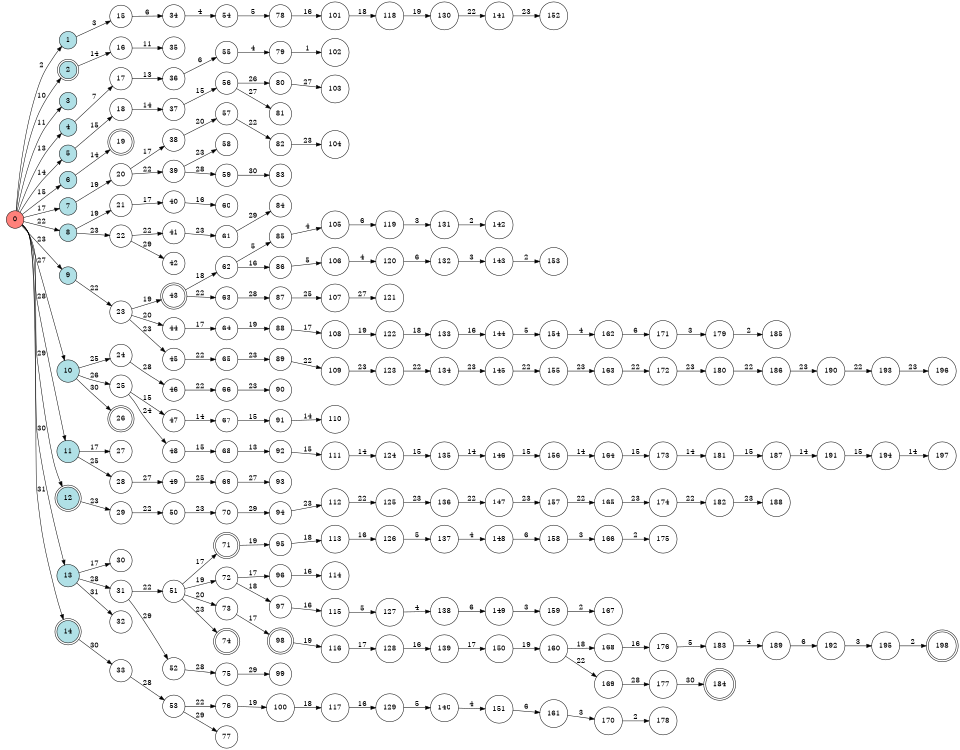 digraph APTA {
__start0 [label="" shape="none"];

rankdir=LR;
size="8,5";

s0 [style="filled", color="black", fillcolor="#ff817b" shape="circle", label="0"];
s1 [style="filled", color="black", fillcolor="powderblue" shape="circle", label="1"];
s2 [style="rounded,filled", color="black", fillcolor="powderblue" shape="doublecircle", label="2"];
s3 [style="filled", color="black", fillcolor="powderblue" shape="circle", label="3"];
s4 [style="filled", color="black", fillcolor="powderblue" shape="circle", label="4"];
s5 [style="filled", color="black", fillcolor="powderblue" shape="circle", label="5"];
s6 [style="filled", color="black", fillcolor="powderblue" shape="circle", label="6"];
s7 [style="filled", color="black", fillcolor="powderblue" shape="circle", label="7"];
s8 [style="filled", color="black", fillcolor="powderblue" shape="circle", label="8"];
s9 [style="filled", color="black", fillcolor="powderblue" shape="circle", label="9"];
s10 [style="filled", color="black", fillcolor="powderblue" shape="circle", label="10"];
s11 [style="filled", color="black", fillcolor="powderblue" shape="circle", label="11"];
s12 [style="rounded,filled", color="black", fillcolor="powderblue" shape="doublecircle", label="12"];
s13 [style="filled", color="black", fillcolor="powderblue" shape="circle", label="13"];
s14 [style="rounded,filled", color="black", fillcolor="powderblue" shape="doublecircle", label="14"];
s15 [style="filled", color="black", fillcolor="white" shape="circle", label="15"];
s16 [style="filled", color="black", fillcolor="white" shape="circle", label="16"];
s17 [style="filled", color="black", fillcolor="white" shape="circle", label="17"];
s18 [style="filled", color="black", fillcolor="white" shape="circle", label="18"];
s19 [style="rounded,filled", color="black", fillcolor="white" shape="doublecircle", label="19"];
s20 [style="filled", color="black", fillcolor="white" shape="circle", label="20"];
s21 [style="filled", color="black", fillcolor="white" shape="circle", label="21"];
s22 [style="filled", color="black", fillcolor="white" shape="circle", label="22"];
s23 [style="filled", color="black", fillcolor="white" shape="circle", label="23"];
s24 [style="filled", color="black", fillcolor="white" shape="circle", label="24"];
s25 [style="filled", color="black", fillcolor="white" shape="circle", label="25"];
s26 [style="rounded,filled", color="black", fillcolor="white" shape="doublecircle", label="26"];
s27 [style="filled", color="black", fillcolor="white" shape="circle", label="27"];
s28 [style="filled", color="black", fillcolor="white" shape="circle", label="28"];
s29 [style="filled", color="black", fillcolor="white" shape="circle", label="29"];
s30 [style="filled", color="black", fillcolor="white" shape="circle", label="30"];
s31 [style="filled", color="black", fillcolor="white" shape="circle", label="31"];
s32 [style="filled", color="black", fillcolor="white" shape="circle", label="32"];
s33 [style="filled", color="black", fillcolor="white" shape="circle", label="33"];
s34 [style="filled", color="black", fillcolor="white" shape="circle", label="34"];
s35 [style="filled", color="black", fillcolor="white" shape="circle", label="35"];
s36 [style="filled", color="black", fillcolor="white" shape="circle", label="36"];
s37 [style="filled", color="black", fillcolor="white" shape="circle", label="37"];
s38 [style="filled", color="black", fillcolor="white" shape="circle", label="38"];
s39 [style="filled", color="black", fillcolor="white" shape="circle", label="39"];
s40 [style="filled", color="black", fillcolor="white" shape="circle", label="40"];
s41 [style="filled", color="black", fillcolor="white" shape="circle", label="41"];
s42 [style="filled", color="black", fillcolor="white" shape="circle", label="42"];
s43 [style="rounded,filled", color="black", fillcolor="white" shape="doublecircle", label="43"];
s44 [style="filled", color="black", fillcolor="white" shape="circle", label="44"];
s45 [style="filled", color="black", fillcolor="white" shape="circle", label="45"];
s46 [style="filled", color="black", fillcolor="white" shape="circle", label="46"];
s47 [style="filled", color="black", fillcolor="white" shape="circle", label="47"];
s48 [style="filled", color="black", fillcolor="white" shape="circle", label="48"];
s49 [style="filled", color="black", fillcolor="white" shape="circle", label="49"];
s50 [style="filled", color="black", fillcolor="white" shape="circle", label="50"];
s51 [style="filled", color="black", fillcolor="white" shape="circle", label="51"];
s52 [style="filled", color="black", fillcolor="white" shape="circle", label="52"];
s53 [style="filled", color="black", fillcolor="white" shape="circle", label="53"];
s54 [style="filled", color="black", fillcolor="white" shape="circle", label="54"];
s55 [style="filled", color="black", fillcolor="white" shape="circle", label="55"];
s56 [style="filled", color="black", fillcolor="white" shape="circle", label="56"];
s57 [style="filled", color="black", fillcolor="white" shape="circle", label="57"];
s58 [style="filled", color="black", fillcolor="white" shape="circle", label="58"];
s59 [style="filled", color="black", fillcolor="white" shape="circle", label="59"];
s60 [style="filled", color="black", fillcolor="white" shape="circle", label="60"];
s61 [style="filled", color="black", fillcolor="white" shape="circle", label="61"];
s62 [style="filled", color="black", fillcolor="white" shape="circle", label="62"];
s63 [style="filled", color="black", fillcolor="white" shape="circle", label="63"];
s64 [style="filled", color="black", fillcolor="white" shape="circle", label="64"];
s65 [style="filled", color="black", fillcolor="white" shape="circle", label="65"];
s66 [style="filled", color="black", fillcolor="white" shape="circle", label="66"];
s67 [style="filled", color="black", fillcolor="white" shape="circle", label="67"];
s68 [style="filled", color="black", fillcolor="white" shape="circle", label="68"];
s69 [style="filled", color="black", fillcolor="white" shape="circle", label="69"];
s70 [style="filled", color="black", fillcolor="white" shape="circle", label="70"];
s71 [style="rounded,filled", color="black", fillcolor="white" shape="doublecircle", label="71"];
s72 [style="filled", color="black", fillcolor="white" shape="circle", label="72"];
s73 [style="filled", color="black", fillcolor="white" shape="circle", label="73"];
s74 [style="rounded,filled", color="black", fillcolor="white" shape="doublecircle", label="74"];
s75 [style="filled", color="black", fillcolor="white" shape="circle", label="75"];
s76 [style="filled", color="black", fillcolor="white" shape="circle", label="76"];
s77 [style="filled", color="black", fillcolor="white" shape="circle", label="77"];
s78 [style="filled", color="black", fillcolor="white" shape="circle", label="78"];
s79 [style="filled", color="black", fillcolor="white" shape="circle", label="79"];
s80 [style="filled", color="black", fillcolor="white" shape="circle", label="80"];
s81 [style="filled", color="black", fillcolor="white" shape="circle", label="81"];
s82 [style="filled", color="black", fillcolor="white" shape="circle", label="82"];
s83 [style="filled", color="black", fillcolor="white" shape="circle", label="83"];
s84 [style="filled", color="black", fillcolor="white" shape="circle", label="84"];
s85 [style="filled", color="black", fillcolor="white" shape="circle", label="85"];
s86 [style="filled", color="black", fillcolor="white" shape="circle", label="86"];
s87 [style="filled", color="black", fillcolor="white" shape="circle", label="87"];
s88 [style="filled", color="black", fillcolor="white" shape="circle", label="88"];
s89 [style="filled", color="black", fillcolor="white" shape="circle", label="89"];
s90 [style="filled", color="black", fillcolor="white" shape="circle", label="90"];
s91 [style="filled", color="black", fillcolor="white" shape="circle", label="91"];
s92 [style="filled", color="black", fillcolor="white" shape="circle", label="92"];
s93 [style="filled", color="black", fillcolor="white" shape="circle", label="93"];
s94 [style="filled", color="black", fillcolor="white" shape="circle", label="94"];
s95 [style="filled", color="black", fillcolor="white" shape="circle", label="95"];
s96 [style="filled", color="black", fillcolor="white" shape="circle", label="96"];
s97 [style="filled", color="black", fillcolor="white" shape="circle", label="97"];
s98 [style="rounded,filled", color="black", fillcolor="white" shape="doublecircle", label="98"];
s99 [style="filled", color="black", fillcolor="white" shape="circle", label="99"];
s100 [style="filled", color="black", fillcolor="white" shape="circle", label="100"];
s101 [style="filled", color="black", fillcolor="white" shape="circle", label="101"];
s102 [style="filled", color="black", fillcolor="white" shape="circle", label="102"];
s103 [style="filled", color="black", fillcolor="white" shape="circle", label="103"];
s104 [style="filled", color="black", fillcolor="white" shape="circle", label="104"];
s105 [style="filled", color="black", fillcolor="white" shape="circle", label="105"];
s106 [style="filled", color="black", fillcolor="white" shape="circle", label="106"];
s107 [style="filled", color="black", fillcolor="white" shape="circle", label="107"];
s108 [style="filled", color="black", fillcolor="white" shape="circle", label="108"];
s109 [style="filled", color="black", fillcolor="white" shape="circle", label="109"];
s110 [style="filled", color="black", fillcolor="white" shape="circle", label="110"];
s111 [style="filled", color="black", fillcolor="white" shape="circle", label="111"];
s112 [style="filled", color="black", fillcolor="white" shape="circle", label="112"];
s113 [style="filled", color="black", fillcolor="white" shape="circle", label="113"];
s114 [style="filled", color="black", fillcolor="white" shape="circle", label="114"];
s115 [style="filled", color="black", fillcolor="white" shape="circle", label="115"];
s116 [style="filled", color="black", fillcolor="white" shape="circle", label="116"];
s117 [style="filled", color="black", fillcolor="white" shape="circle", label="117"];
s118 [style="filled", color="black", fillcolor="white" shape="circle", label="118"];
s119 [style="filled", color="black", fillcolor="white" shape="circle", label="119"];
s120 [style="filled", color="black", fillcolor="white" shape="circle", label="120"];
s121 [style="filled", color="black", fillcolor="white" shape="circle", label="121"];
s122 [style="filled", color="black", fillcolor="white" shape="circle", label="122"];
s123 [style="filled", color="black", fillcolor="white" shape="circle", label="123"];
s124 [style="filled", color="black", fillcolor="white" shape="circle", label="124"];
s125 [style="filled", color="black", fillcolor="white" shape="circle", label="125"];
s126 [style="filled", color="black", fillcolor="white" shape="circle", label="126"];
s127 [style="filled", color="black", fillcolor="white" shape="circle", label="127"];
s128 [style="filled", color="black", fillcolor="white" shape="circle", label="128"];
s129 [style="filled", color="black", fillcolor="white" shape="circle", label="129"];
s130 [style="filled", color="black", fillcolor="white" shape="circle", label="130"];
s131 [style="filled", color="black", fillcolor="white" shape="circle", label="131"];
s132 [style="filled", color="black", fillcolor="white" shape="circle", label="132"];
s133 [style="filled", color="black", fillcolor="white" shape="circle", label="133"];
s134 [style="filled", color="black", fillcolor="white" shape="circle", label="134"];
s135 [style="filled", color="black", fillcolor="white" shape="circle", label="135"];
s136 [style="filled", color="black", fillcolor="white" shape="circle", label="136"];
s137 [style="filled", color="black", fillcolor="white" shape="circle", label="137"];
s138 [style="filled", color="black", fillcolor="white" shape="circle", label="138"];
s139 [style="filled", color="black", fillcolor="white" shape="circle", label="139"];
s140 [style="filled", color="black", fillcolor="white" shape="circle", label="140"];
s141 [style="filled", color="black", fillcolor="white" shape="circle", label="141"];
s142 [style="filled", color="black", fillcolor="white" shape="circle", label="142"];
s143 [style="filled", color="black", fillcolor="white" shape="circle", label="143"];
s144 [style="filled", color="black", fillcolor="white" shape="circle", label="144"];
s145 [style="filled", color="black", fillcolor="white" shape="circle", label="145"];
s146 [style="filled", color="black", fillcolor="white" shape="circle", label="146"];
s147 [style="filled", color="black", fillcolor="white" shape="circle", label="147"];
s148 [style="filled", color="black", fillcolor="white" shape="circle", label="148"];
s149 [style="filled", color="black", fillcolor="white" shape="circle", label="149"];
s150 [style="filled", color="black", fillcolor="white" shape="circle", label="150"];
s151 [style="filled", color="black", fillcolor="white" shape="circle", label="151"];
s152 [style="filled", color="black", fillcolor="white" shape="circle", label="152"];
s153 [style="filled", color="black", fillcolor="white" shape="circle", label="153"];
s154 [style="filled", color="black", fillcolor="white" shape="circle", label="154"];
s155 [style="filled", color="black", fillcolor="white" shape="circle", label="155"];
s156 [style="filled", color="black", fillcolor="white" shape="circle", label="156"];
s157 [style="filled", color="black", fillcolor="white" shape="circle", label="157"];
s158 [style="filled", color="black", fillcolor="white" shape="circle", label="158"];
s159 [style="filled", color="black", fillcolor="white" shape="circle", label="159"];
s160 [style="filled", color="black", fillcolor="white" shape="circle", label="160"];
s161 [style="filled", color="black", fillcolor="white" shape="circle", label="161"];
s162 [style="filled", color="black", fillcolor="white" shape="circle", label="162"];
s163 [style="filled", color="black", fillcolor="white" shape="circle", label="163"];
s164 [style="filled", color="black", fillcolor="white" shape="circle", label="164"];
s165 [style="filled", color="black", fillcolor="white" shape="circle", label="165"];
s166 [style="filled", color="black", fillcolor="white" shape="circle", label="166"];
s167 [style="filled", color="black", fillcolor="white" shape="circle", label="167"];
s168 [style="filled", color="black", fillcolor="white" shape="circle", label="168"];
s169 [style="filled", color="black", fillcolor="white" shape="circle", label="169"];
s170 [style="filled", color="black", fillcolor="white" shape="circle", label="170"];
s171 [style="filled", color="black", fillcolor="white" shape="circle", label="171"];
s172 [style="filled", color="black", fillcolor="white" shape="circle", label="172"];
s173 [style="filled", color="black", fillcolor="white" shape="circle", label="173"];
s174 [style="filled", color="black", fillcolor="white" shape="circle", label="174"];
s175 [style="filled", color="black", fillcolor="white" shape="circle", label="175"];
s176 [style="filled", color="black", fillcolor="white" shape="circle", label="176"];
s177 [style="filled", color="black", fillcolor="white" shape="circle", label="177"];
s178 [style="filled", color="black", fillcolor="white" shape="circle", label="178"];
s179 [style="filled", color="black", fillcolor="white" shape="circle", label="179"];
s180 [style="filled", color="black", fillcolor="white" shape="circle", label="180"];
s181 [style="filled", color="black", fillcolor="white" shape="circle", label="181"];
s182 [style="filled", color="black", fillcolor="white" shape="circle", label="182"];
s183 [style="filled", color="black", fillcolor="white" shape="circle", label="183"];
s184 [style="rounded,filled", color="black", fillcolor="white" shape="doublecircle", label="184"];
s185 [style="filled", color="black", fillcolor="white" shape="circle", label="185"];
s186 [style="filled", color="black", fillcolor="white" shape="circle", label="186"];
s187 [style="filled", color="black", fillcolor="white" shape="circle", label="187"];
s188 [style="filled", color="black", fillcolor="white" shape="circle", label="188"];
s189 [style="filled", color="black", fillcolor="white" shape="circle", label="189"];
s190 [style="filled", color="black", fillcolor="white" shape="circle", label="190"];
s191 [style="filled", color="black", fillcolor="white" shape="circle", label="191"];
s192 [style="filled", color="black", fillcolor="white" shape="circle", label="192"];
s193 [style="filled", color="black", fillcolor="white" shape="circle", label="193"];
s194 [style="filled", color="black", fillcolor="white" shape="circle", label="194"];
s195 [style="filled", color="black", fillcolor="white" shape="circle", label="195"];
s196 [style="filled", color="black", fillcolor="white" shape="circle", label="196"];
s197 [style="filled", color="black", fillcolor="white" shape="circle", label="197"];
s198 [style="rounded,filled", color="black", fillcolor="white" shape="doublecircle", label="198"];
s0 -> s1 [label="2"];
s0 -> s2 [label="10"];
s0 -> s3 [label="11"];
s0 -> s4 [label="13"];
s0 -> s5 [label="14"];
s0 -> s6 [label="15"];
s0 -> s7 [label="17"];
s0 -> s8 [label="22"];
s0 -> s9 [label="23"];
s0 -> s10 [label="27"];
s0 -> s11 [label="28"];
s0 -> s12 [label="29"];
s0 -> s13 [label="30"];
s0 -> s14 [label="31"];
s1 -> s15 [label="3"];
s2 -> s16 [label="14"];
s4 -> s17 [label="7"];
s5 -> s18 [label="15"];
s6 -> s19 [label="14"];
s7 -> s20 [label="19"];
s8 -> s21 [label="19"];
s8 -> s22 [label="23"];
s9 -> s23 [label="22"];
s10 -> s24 [label="25"];
s10 -> s25 [label="26"];
s10 -> s26 [label="30"];
s11 -> s27 [label="17"];
s11 -> s28 [label="25"];
s12 -> s29 [label="23"];
s13 -> s30 [label="17"];
s13 -> s31 [label="28"];
s13 -> s32 [label="31"];
s14 -> s33 [label="30"];
s15 -> s34 [label="6"];
s16 -> s35 [label="11"];
s17 -> s36 [label="13"];
s18 -> s37 [label="14"];
s20 -> s38 [label="17"];
s20 -> s39 [label="22"];
s21 -> s40 [label="17"];
s22 -> s41 [label="22"];
s22 -> s42 [label="29"];
s23 -> s43 [label="19"];
s23 -> s44 [label="20"];
s23 -> s45 [label="23"];
s24 -> s46 [label="28"];
s25 -> s47 [label="15"];
s25 -> s48 [label="24"];
s28 -> s49 [label="27"];
s29 -> s50 [label="22"];
s31 -> s51 [label="22"];
s31 -> s52 [label="29"];
s33 -> s53 [label="28"];
s34 -> s54 [label="4"];
s36 -> s55 [label="6"];
s37 -> s56 [label="15"];
s38 -> s57 [label="20"];
s39 -> s58 [label="23"];
s39 -> s59 [label="28"];
s40 -> s60 [label="16"];
s41 -> s61 [label="23"];
s43 -> s62 [label="18"];
s43 -> s63 [label="22"];
s44 -> s64 [label="17"];
s45 -> s65 [label="22"];
s46 -> s66 [label="22"];
s47 -> s67 [label="14"];
s48 -> s68 [label="15"];
s49 -> s69 [label="25"];
s50 -> s70 [label="23"];
s51 -> s71 [label="17"];
s51 -> s72 [label="19"];
s51 -> s73 [label="20"];
s51 -> s74 [label="23"];
s52 -> s75 [label="28"];
s53 -> s76 [label="22"];
s53 -> s77 [label="29"];
s54 -> s78 [label="5"];
s55 -> s79 [label="4"];
s56 -> s80 [label="26"];
s56 -> s81 [label="27"];
s57 -> s82 [label="22"];
s59 -> s83 [label="30"];
s61 -> s84 [label="29"];
s62 -> s85 [label="5"];
s62 -> s86 [label="16"];
s63 -> s87 [label="28"];
s64 -> s88 [label="19"];
s65 -> s89 [label="23"];
s66 -> s90 [label="23"];
s67 -> s91 [label="15"];
s68 -> s92 [label="13"];
s69 -> s93 [label="27"];
s70 -> s94 [label="29"];
s71 -> s95 [label="19"];
s72 -> s96 [label="17"];
s72 -> s97 [label="18"];
s73 -> s98 [label="17"];
s75 -> s99 [label="29"];
s76 -> s100 [label="19"];
s78 -> s101 [label="16"];
s79 -> s102 [label="1"];
s80 -> s103 [label="27"];
s82 -> s104 [label="23"];
s85 -> s105 [label="4"];
s86 -> s106 [label="5"];
s87 -> s107 [label="25"];
s88 -> s108 [label="17"];
s89 -> s109 [label="22"];
s91 -> s110 [label="14"];
s92 -> s111 [label="15"];
s94 -> s112 [label="23"];
s95 -> s113 [label="18"];
s96 -> s114 [label="16"];
s97 -> s115 [label="16"];
s98 -> s116 [label="19"];
s100 -> s117 [label="18"];
s101 -> s118 [label="18"];
s105 -> s119 [label="6"];
s106 -> s120 [label="4"];
s107 -> s121 [label="27"];
s108 -> s122 [label="19"];
s109 -> s123 [label="23"];
s111 -> s124 [label="14"];
s112 -> s125 [label="22"];
s113 -> s126 [label="16"];
s115 -> s127 [label="5"];
s116 -> s128 [label="17"];
s117 -> s129 [label="16"];
s118 -> s130 [label="19"];
s119 -> s131 [label="3"];
s120 -> s132 [label="6"];
s122 -> s133 [label="18"];
s123 -> s134 [label="22"];
s124 -> s135 [label="15"];
s125 -> s136 [label="23"];
s126 -> s137 [label="5"];
s127 -> s138 [label="4"];
s128 -> s139 [label="16"];
s129 -> s140 [label="5"];
s130 -> s141 [label="22"];
s131 -> s142 [label="2"];
s132 -> s143 [label="3"];
s133 -> s144 [label="16"];
s134 -> s145 [label="23"];
s135 -> s146 [label="14"];
s136 -> s147 [label="22"];
s137 -> s148 [label="4"];
s138 -> s149 [label="6"];
s139 -> s150 [label="17"];
s140 -> s151 [label="4"];
s141 -> s152 [label="23"];
s143 -> s153 [label="2"];
s144 -> s154 [label="5"];
s145 -> s155 [label="22"];
s146 -> s156 [label="15"];
s147 -> s157 [label="23"];
s148 -> s158 [label="6"];
s149 -> s159 [label="3"];
s150 -> s160 [label="19"];
s151 -> s161 [label="6"];
s154 -> s162 [label="4"];
s155 -> s163 [label="23"];
s156 -> s164 [label="14"];
s157 -> s165 [label="22"];
s158 -> s166 [label="3"];
s159 -> s167 [label="2"];
s160 -> s168 [label="18"];
s160 -> s169 [label="22"];
s161 -> s170 [label="3"];
s162 -> s171 [label="6"];
s163 -> s172 [label="22"];
s164 -> s173 [label="15"];
s165 -> s174 [label="23"];
s166 -> s175 [label="2"];
s168 -> s176 [label="16"];
s169 -> s177 [label="28"];
s170 -> s178 [label="2"];
s171 -> s179 [label="3"];
s172 -> s180 [label="23"];
s173 -> s181 [label="14"];
s174 -> s182 [label="22"];
s176 -> s183 [label="5"];
s177 -> s184 [label="30"];
s179 -> s185 [label="2"];
s180 -> s186 [label="22"];
s181 -> s187 [label="15"];
s182 -> s188 [label="23"];
s183 -> s189 [label="4"];
s186 -> s190 [label="23"];
s187 -> s191 [label="14"];
s189 -> s192 [label="6"];
s190 -> s193 [label="22"];
s191 -> s194 [label="15"];
s192 -> s195 [label="3"];
s193 -> s196 [label="23"];
s194 -> s197 [label="14"];
s195 -> s198 [label="2"];

}